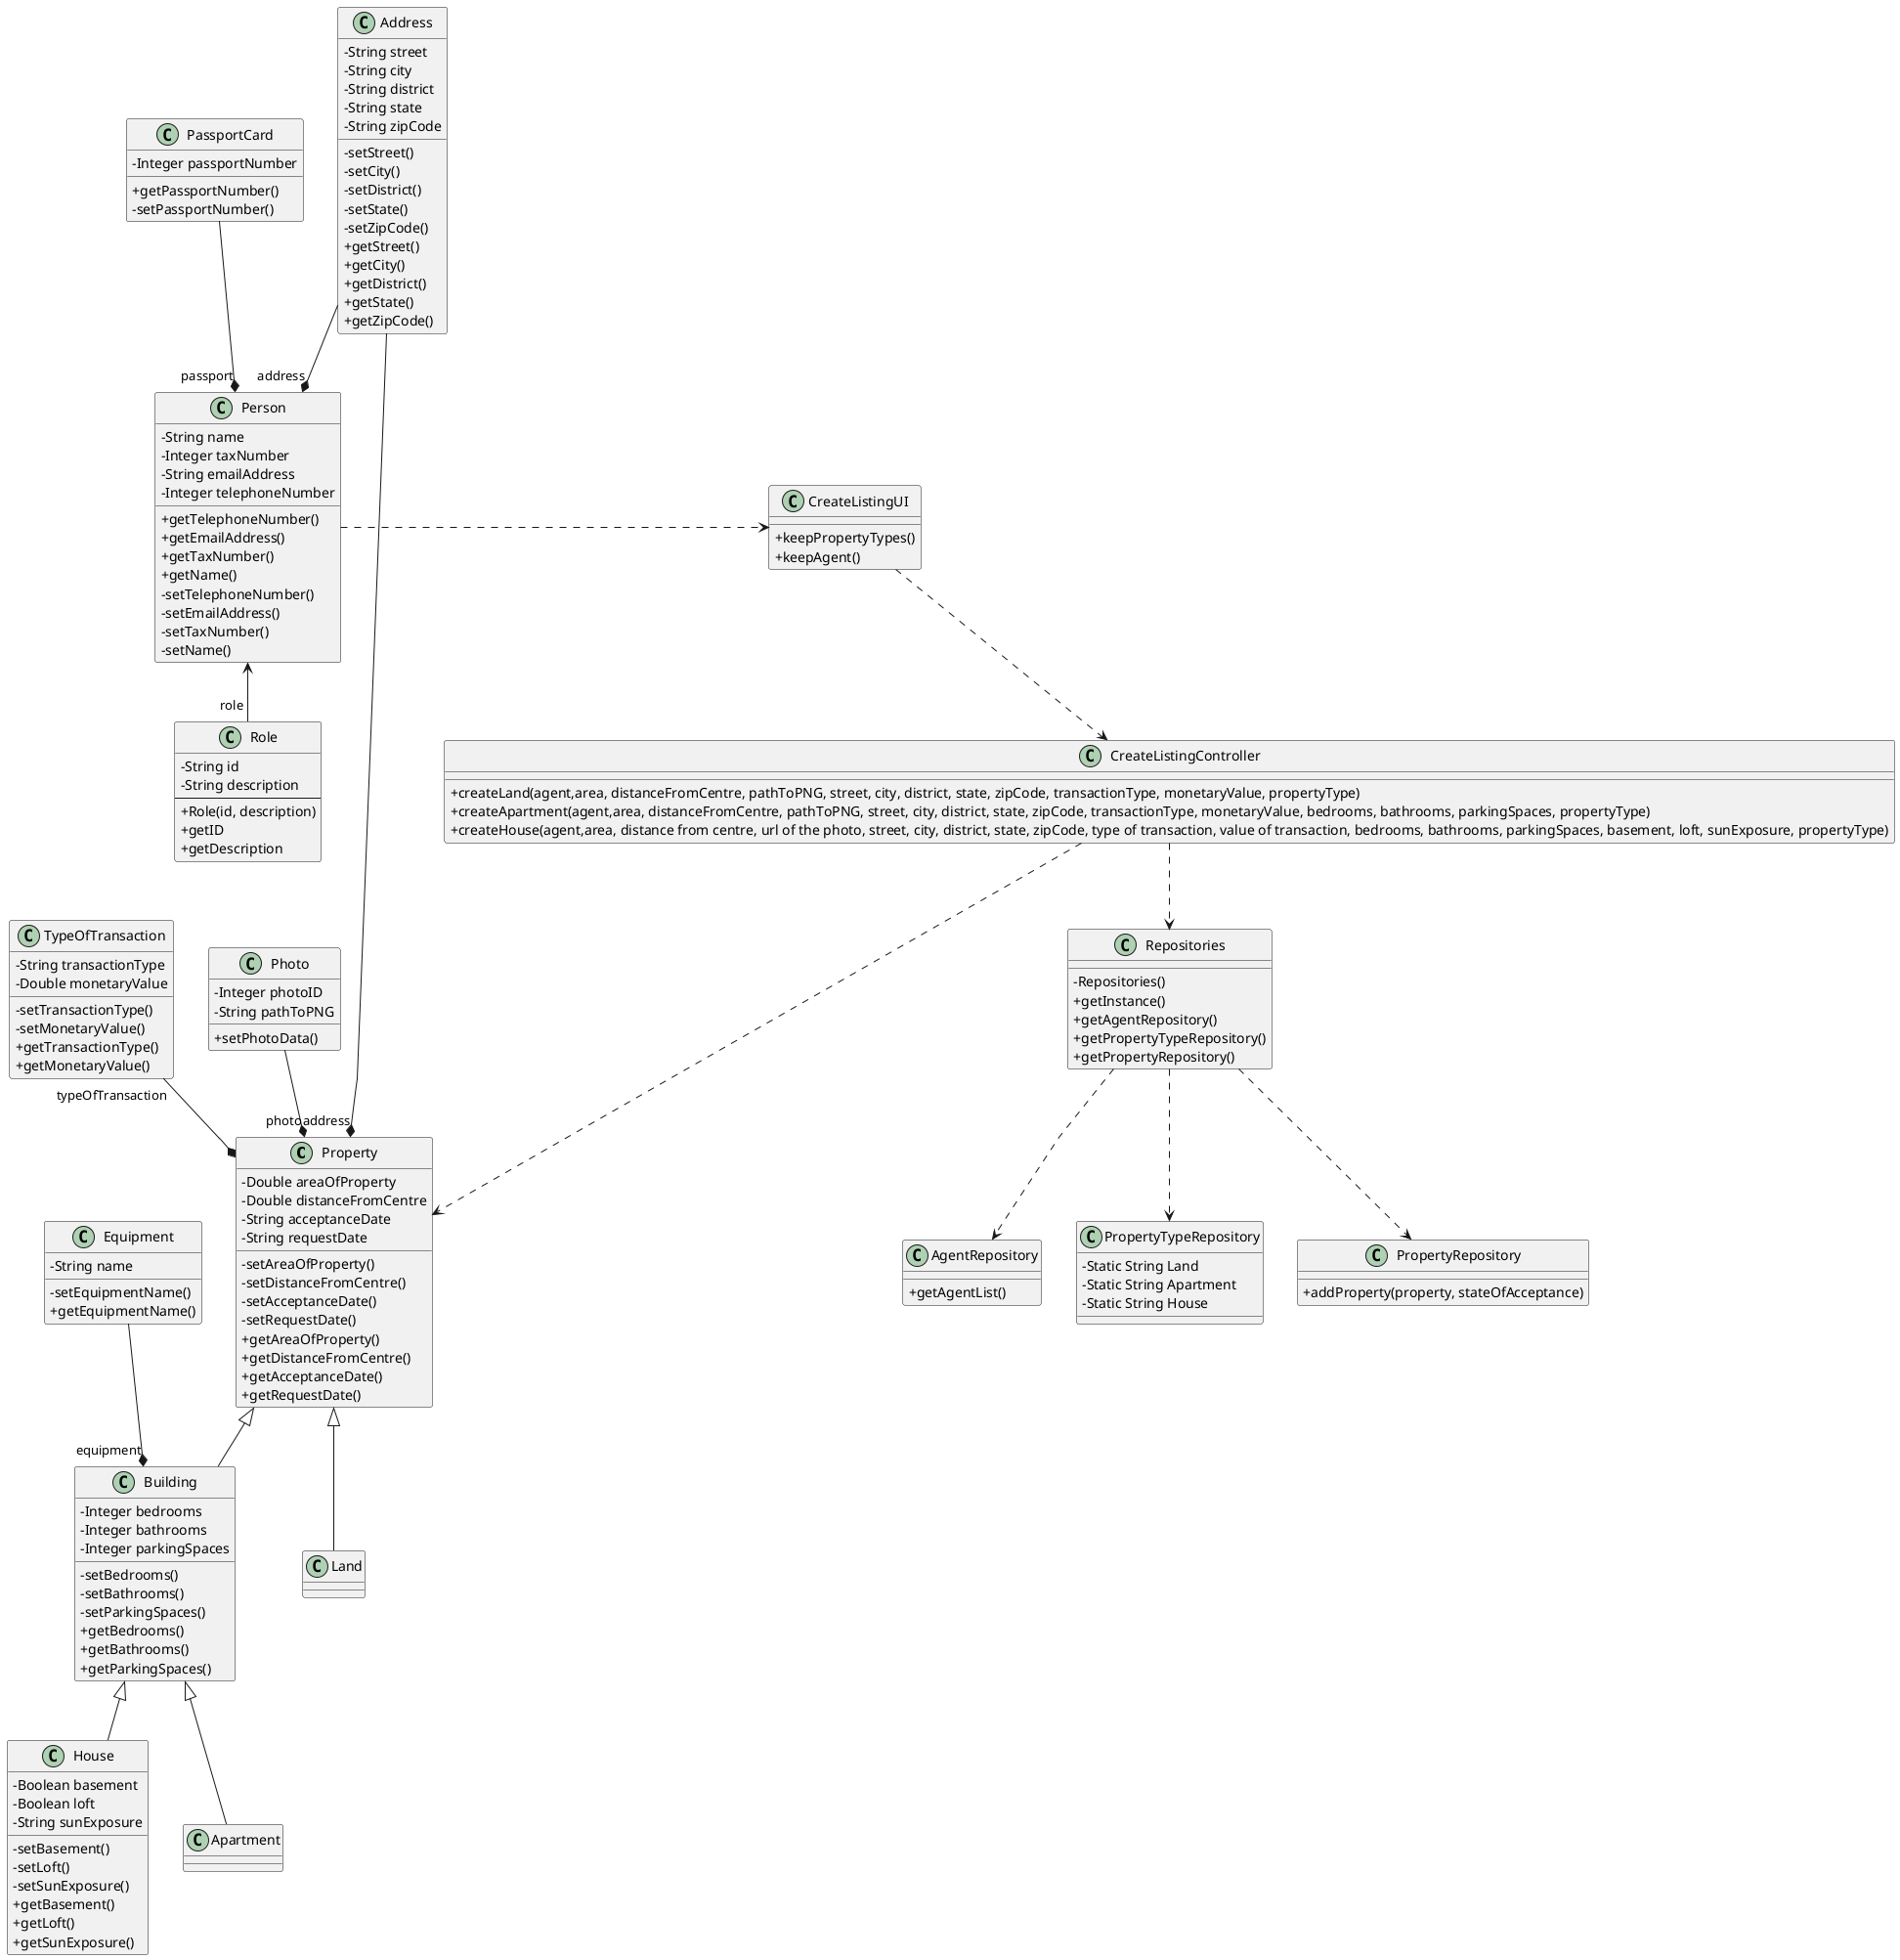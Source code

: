 @startuml
'skinparam monochrome true
skinparam packageStyle rectangle
skinparam shadowing false
skinparam linetype polyline
'skinparam linetype orto

skinparam classAttributeIconSize 0

'left to right direction

class Property{
    -Double areaOfProperty
    -Double distanceFromCentre
    -String acceptanceDate
    -String requestDate

    -setAreaOfProperty()
    -setDistanceFromCentre()
    -setAcceptanceDate()
    -setRequestDate()
    +getAreaOfProperty()
    +getDistanceFromCentre()
    +getAcceptanceDate()
    +getRequestDate()

}

class TypeOfTransaction{
    -String transactionType
    -Double monetaryValue

    -setTransactionType()
    -setMonetaryValue()
    +getTransactionType()
    +getMonetaryValue()

}

class Address{
    -String street
    -String city
    -String district
    -String state
    -String zipCode

    -setStreet()
    -setCity()
    -setDistrict()
    -setState()
    -setZipCode()
    +getStreet()
    +getCity()
    +getDistrict()
    +getState()
    +getZipCode()
}

class PropertyTypeRepository{
      -Static String Land
      -Static String Apartment
      -Static String House
}

class Photo{
    -Integer photoID
    -String pathToPNG

    +setPhotoData()
}

class Building{
    -Integer bedrooms
    -Integer bathrooms
    -Integer parkingSpaces

    -setBedrooms()
    -setBathrooms()
    -setParkingSpaces()
    +getBedrooms()
    +getBathrooms()
    +getParkingSpaces()
}

class Equipment{
    -String name

    -setEquipmentName()
    +getEquipmentName()
}

class House{
    -Boolean basement
    -Boolean loft
    -String sunExposure

    -setBasement()
    -setLoft()
    -setSunExposure()
    +getBasement()
    +getLoft()
    +getSunExposure()
}

class CreateListingController{
    + createLand(agent,area, distanceFromCentre, pathToPNG, street, city, district, state, zipCode, transactionType, monetaryValue, propertyType)
    + createApartment(agent,area, distanceFromCentre, pathToPNG, street, city, district, state, zipCode, transactionType, monetaryValue, bedrooms, bathrooms, parkingSpaces, propertyType)
    + createHouse(agent,area, distance from centre, url of the photo, street, city, district, state, zipCode, type of transaction, value of transaction, bedrooms, bathrooms, parkingSpaces, basement, loft, sunExposure, propertyType)

}
class PropertyRepository{

    + addProperty(property, stateOfAcceptance)
}

class Role {
    -String id
    -String description
    ---
    +Role(id, description)
    +getID
    +getDescription
}

class Land{}
class Apartment{}
class Person{
    -String name
    -Integer taxNumber
    -String emailAddress
    -Integer telephoneNumber

    +getTelephoneNumber()
    +getEmailAddress()
    +getTaxNumber()
    +getName()
    -setTelephoneNumber()
    -setEmailAddress()
    -setTaxNumber()
    -setName()
}
class CreateListingUI{
    +keepPropertyTypes()
    +keepAgent()
}
class Repositories {
    -Repositories()
    +getInstance()
    +getAgentRepository()
    +getPropertyTypeRepository()
    +getPropertyRepository()
}
class AgentRepository{
    +getAgentList()
}
class PassportCard{
    -Integer passportNumber

    +getPassportNumber()
    -setPassportNumber()
}
CreateListingController ..> Repositories
Property <|-- Land
Person .> CreateListingUI
CreateListingUI ..> CreateListingController
CreateListingController ...> Property
TypeOfTransaction "typeOfTransaction" --* Property
Address --* "address" Person
Address --* "address" Property
PassportCard --* "passport" Person
Equipment --* "equipment" Building
Photo --* "photo" Property
Property <|-- Building
Building <|-- House
Repositories ..> PropertyRepository
Repositories ..> AgentRepository
Repositories ..> PropertyTypeRepository
Building <|-- Apartment
Person <-- "role "Role





@enduml